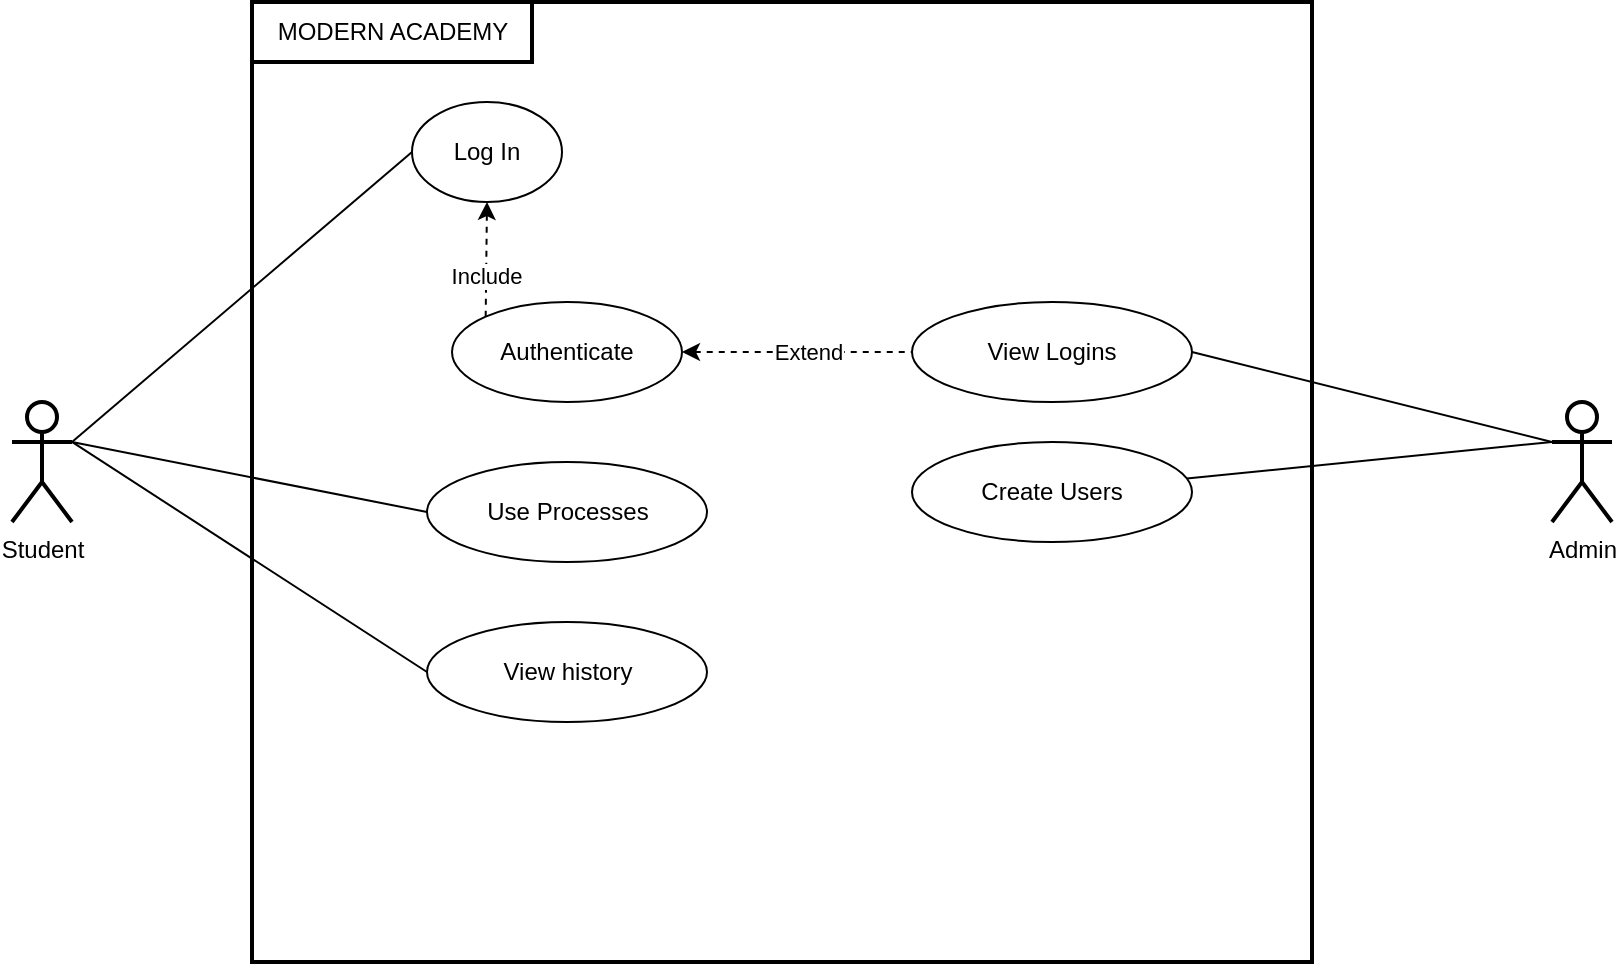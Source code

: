 <mxfile version="28.0.7">
  <diagram name="Page-1" id="YdJhQ94DfXjYVcB6rD1O">
    <mxGraphModel dx="1042" dy="1634" grid="1" gridSize="10" guides="1" tooltips="1" connect="1" arrows="1" fold="1" page="1" pageScale="1" pageWidth="850" pageHeight="1100" math="0" shadow="0">
      <root>
        <mxCell id="0" />
        <mxCell id="1" parent="0" />
        <mxCell id="HBeFF_DBmeF8vQMZBcUN-8" value="" style="rounded=0;whiteSpace=wrap;html=1;fillColor=none;strokeWidth=2;" vertex="1" parent="1">
          <mxGeometry x="250" y="-20" width="530" height="480" as="geometry" />
        </mxCell>
        <mxCell id="HBeFF_DBmeF8vQMZBcUN-7" style="rounded=0;orthogonalLoop=1;jettySize=auto;html=1;exitX=1;exitY=0.333;exitDx=0;exitDy=0;exitPerimeter=0;entryX=0;entryY=0.5;entryDx=0;entryDy=0;endArrow=none;endFill=0;" edge="1" parent="1" source="n5SG_XCMADbBDUx8Y0AR-1" target="n5SG_XCMADbBDUx8Y0AR-4">
          <mxGeometry relative="1" as="geometry" />
        </mxCell>
        <mxCell id="HBeFF_DBmeF8vQMZBcUN-10" style="rounded=0;orthogonalLoop=1;jettySize=auto;html=1;exitX=1;exitY=0.333;exitDx=0;exitDy=0;exitPerimeter=0;entryX=0;entryY=0.5;entryDx=0;entryDy=0;endArrow=none;endFill=0;" edge="1" parent="1" source="n5SG_XCMADbBDUx8Y0AR-1" target="n5SG_XCMADbBDUx8Y0AR-9">
          <mxGeometry relative="1" as="geometry" />
        </mxCell>
        <mxCell id="HBeFF_DBmeF8vQMZBcUN-11" style="rounded=0;orthogonalLoop=1;jettySize=auto;html=1;exitX=1;exitY=0.333;exitDx=0;exitDy=0;exitPerimeter=0;entryX=0;entryY=0.5;entryDx=0;entryDy=0;endArrow=none;endFill=0;" edge="1" parent="1" source="n5SG_XCMADbBDUx8Y0AR-1" target="n5SG_XCMADbBDUx8Y0AR-16">
          <mxGeometry relative="1" as="geometry" />
        </mxCell>
        <mxCell id="n5SG_XCMADbBDUx8Y0AR-1" value="Student" style="shape=umlActor;verticalLabelPosition=bottom;verticalAlign=top;html=1;strokeWidth=2;" parent="1" vertex="1">
          <mxGeometry x="130" y="180" width="30" height="60" as="geometry" />
        </mxCell>
        <mxCell id="HBeFF_DBmeF8vQMZBcUN-2" style="rounded=0;orthogonalLoop=1;jettySize=auto;html=1;exitX=0;exitY=0.333;exitDx=0;exitDy=0;exitPerimeter=0;endArrow=none;endFill=0;" edge="1" parent="1" source="n5SG_XCMADbBDUx8Y0AR-2" target="HBeFF_DBmeF8vQMZBcUN-1">
          <mxGeometry relative="1" as="geometry" />
        </mxCell>
        <mxCell id="HBeFF_DBmeF8vQMZBcUN-6" style="rounded=0;orthogonalLoop=1;jettySize=auto;html=1;exitX=0;exitY=0.333;exitDx=0;exitDy=0;exitPerimeter=0;entryX=1;entryY=0.5;entryDx=0;entryDy=0;endArrow=none;endFill=0;" edge="1" parent="1" source="n5SG_XCMADbBDUx8Y0AR-2" target="n5SG_XCMADbBDUx8Y0AR-12">
          <mxGeometry relative="1" as="geometry" />
        </mxCell>
        <mxCell id="n5SG_XCMADbBDUx8Y0AR-2" value="Admin" style="shape=umlActor;verticalLabelPosition=bottom;verticalAlign=top;html=1;strokeWidth=2;" parent="1" vertex="1">
          <mxGeometry x="900" y="180" width="30" height="60" as="geometry" />
        </mxCell>
        <mxCell id="n5SG_XCMADbBDUx8Y0AR-4" value="Log In" style="ellipse;whiteSpace=wrap;html=1;" parent="1" vertex="1">
          <mxGeometry x="330" y="30" width="75" height="50" as="geometry" />
        </mxCell>
        <mxCell id="n5SG_XCMADbBDUx8Y0AR-10" style="rounded=0;orthogonalLoop=1;jettySize=auto;html=1;exitX=0;exitY=0;exitDx=0;exitDy=0;entryX=0.5;entryY=1;entryDx=0;entryDy=0;endArrow=classic;endFill=1;dashed=1;" parent="1" source="n5SG_XCMADbBDUx8Y0AR-6" target="n5SG_XCMADbBDUx8Y0AR-4" edge="1">
          <mxGeometry relative="1" as="geometry" />
        </mxCell>
        <mxCell id="n5SG_XCMADbBDUx8Y0AR-11" value="Include" style="edgeLabel;html=1;align=center;verticalAlign=middle;resizable=0;points=[];" parent="n5SG_XCMADbBDUx8Y0AR-10" vertex="1" connectable="0">
          <mxGeometry x="0.121" y="-2" relative="1" as="geometry">
            <mxPoint x="-2" y="11" as="offset" />
          </mxGeometry>
        </mxCell>
        <mxCell id="n5SG_XCMADbBDUx8Y0AR-14" style="edgeStyle=orthogonalEdgeStyle;rounded=0;orthogonalLoop=1;jettySize=auto;html=1;entryX=0;entryY=0.5;entryDx=0;entryDy=0;endArrow=none;endFill=0;startArrow=classic;startFill=1;dashed=1;" parent="1" source="n5SG_XCMADbBDUx8Y0AR-6" target="n5SG_XCMADbBDUx8Y0AR-12" edge="1">
          <mxGeometry relative="1" as="geometry" />
        </mxCell>
        <mxCell id="n5SG_XCMADbBDUx8Y0AR-15" value="Extend" style="edgeLabel;html=1;align=center;verticalAlign=middle;resizable=0;points=[];" parent="n5SG_XCMADbBDUx8Y0AR-14" vertex="1" connectable="0">
          <mxGeometry x="0.238" y="-2" relative="1" as="geometry">
            <mxPoint x="-8" y="-2" as="offset" />
          </mxGeometry>
        </mxCell>
        <mxCell id="n5SG_XCMADbBDUx8Y0AR-6" value="Authenticate" style="ellipse;whiteSpace=wrap;html=1;" parent="1" vertex="1">
          <mxGeometry x="350" y="130" width="115" height="50" as="geometry" />
        </mxCell>
        <mxCell id="n5SG_XCMADbBDUx8Y0AR-9" value="Use Processes" style="ellipse;whiteSpace=wrap;html=1;" parent="1" vertex="1">
          <mxGeometry x="337.5" y="210" width="140" height="50" as="geometry" />
        </mxCell>
        <mxCell id="n5SG_XCMADbBDUx8Y0AR-12" value="View Logins" style="ellipse;whiteSpace=wrap;html=1;" parent="1" vertex="1">
          <mxGeometry x="580" y="130" width="140" height="50" as="geometry" />
        </mxCell>
        <mxCell id="n5SG_XCMADbBDUx8Y0AR-16" value="View history" style="ellipse;whiteSpace=wrap;html=1;" parent="1" vertex="1">
          <mxGeometry x="337.5" y="290" width="140" height="50" as="geometry" />
        </mxCell>
        <mxCell id="HBeFF_DBmeF8vQMZBcUN-1" value="Create Users" style="ellipse;whiteSpace=wrap;html=1;" vertex="1" parent="1">
          <mxGeometry x="580" y="200" width="140" height="50" as="geometry" />
        </mxCell>
        <mxCell id="HBeFF_DBmeF8vQMZBcUN-3" value="MODERN ACADEMY" style="text;html=1;align=center;verticalAlign=middle;resizable=0;points=[];autosize=1;strokeColor=default;fillColor=none;strokeWidth=2;" vertex="1" parent="1">
          <mxGeometry x="250" y="-20" width="140" height="30" as="geometry" />
        </mxCell>
      </root>
    </mxGraphModel>
  </diagram>
</mxfile>

